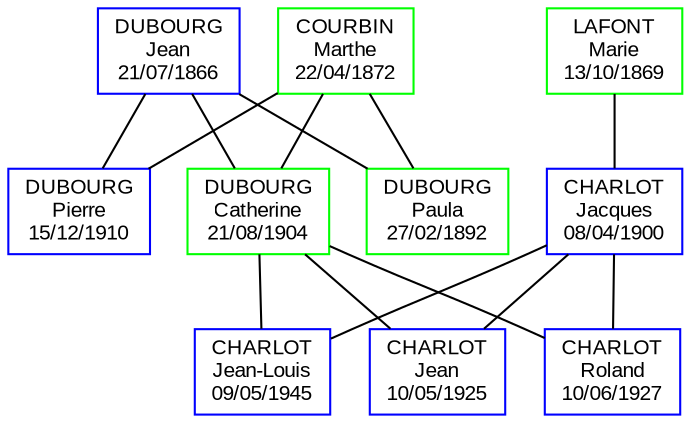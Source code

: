 digraph {
rankdir = "BT";

node [shape = box, fontname = "Arial", fontsize = 10];
122 [label = "DUBOURG\nPierre\n15/12/1910", color = blue];
9 [label = "DUBOURG\nCatherine\n21/08/1904", color = green];
19 [label = "COURBIN\nMarthe\n22/04/1872", color = green];
18 [label = "DUBOURG\nJean\n21/07/1866", color = blue];
121 [label = "DUBOURG\nPaula\n27/02/1892", color = green];
4 [label = "CHARLOT\nJean-Louis\n09/05/1945", color = blue];
111 [label = "CHARLOT\nJean\n10/05/1925", color = blue];
112 [label = "CHARLOT\nRoland\n10/06/1927", color = blue];
8 [label = "CHARLOT\nJacques\n08/04/1900", color = blue];
17 [label = "LAFONT\nMarie\n13/10/1869", color = green];

edge [arrowhead = jc0, color = "#000000"];
122 -> 18;
122 -> 19;
9 -> 18;
9 -> 19;
121 -> 18;
121 -> 19;
4 -> 8;
4 -> 9;
111 -> 8;
111 -> 9;
112 -> 8;
112 -> 9;
8 -> 17;
}
